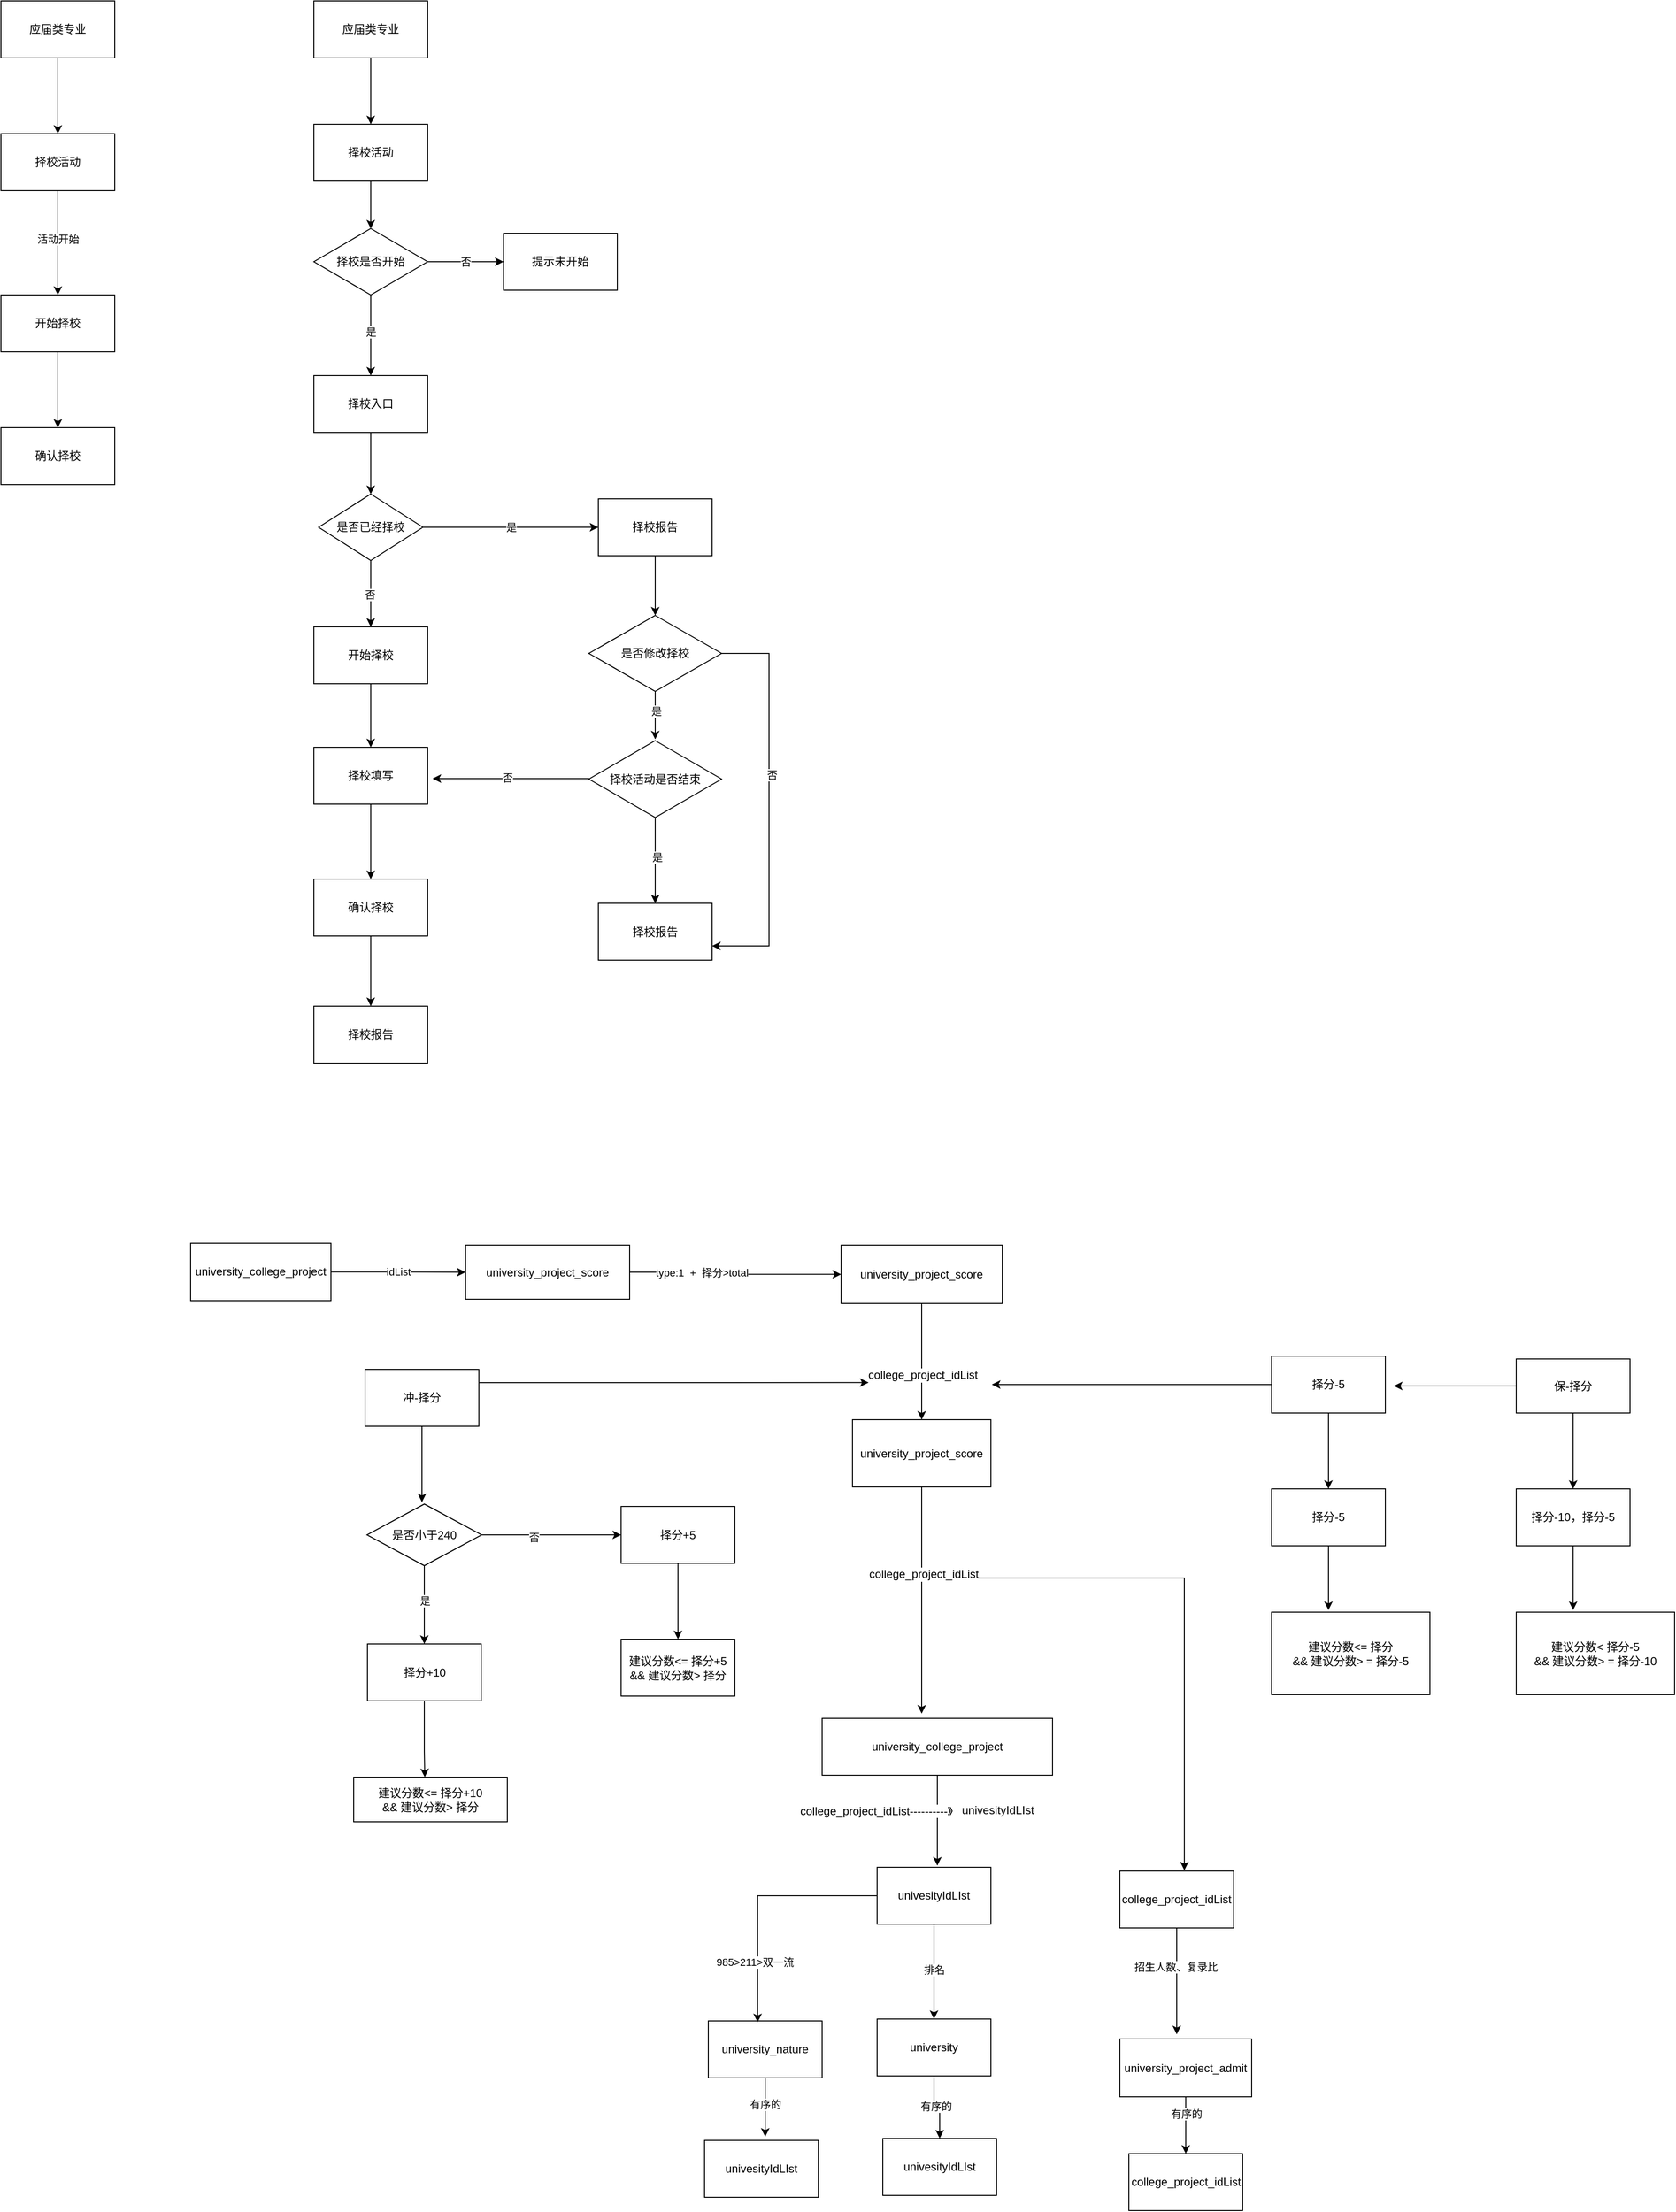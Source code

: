 <mxfile version="24.7.7">
  <diagram name="第 1 页" id="IfR0F0eXtp_YUX7GGGnf">
    <mxGraphModel dx="1647" dy="893" grid="0" gridSize="10" guides="1" tooltips="1" connect="1" arrows="1" fold="1" page="0" pageScale="1" pageWidth="827" pageHeight="1169" math="0" shadow="0">
      <root>
        <mxCell id="0" />
        <mxCell id="1" parent="0" />
        <mxCell id="ESgD27TMCKR_9v-paacK-3" value="" style="edgeStyle=orthogonalEdgeStyle;rounded=0;orthogonalLoop=1;jettySize=auto;html=1;" parent="1" source="ESgD27TMCKR_9v-paacK-1" target="ESgD27TMCKR_9v-paacK-2" edge="1">
          <mxGeometry relative="1" as="geometry" />
        </mxCell>
        <mxCell id="ESgD27TMCKR_9v-paacK-4" value="活动开始" style="edgeLabel;html=1;align=center;verticalAlign=middle;resizable=0;points=[];" parent="ESgD27TMCKR_9v-paacK-3" vertex="1" connectable="0">
          <mxGeometry x="-0.081" relative="1" as="geometry">
            <mxPoint as="offset" />
          </mxGeometry>
        </mxCell>
        <mxCell id="ESgD27TMCKR_9v-paacK-1" value="择校活动" style="rounded=0;whiteSpace=wrap;html=1;" parent="1" vertex="1">
          <mxGeometry x="320" y="240" width="120" height="60" as="geometry" />
        </mxCell>
        <mxCell id="ESgD27TMCKR_9v-paacK-9" value="" style="edgeStyle=orthogonalEdgeStyle;rounded=0;orthogonalLoop=1;jettySize=auto;html=1;" parent="1" source="ESgD27TMCKR_9v-paacK-2" target="ESgD27TMCKR_9v-paacK-8" edge="1">
          <mxGeometry relative="1" as="geometry" />
        </mxCell>
        <mxCell id="ESgD27TMCKR_9v-paacK-2" value="开始择校" style="whiteSpace=wrap;html=1;rounded=0;" parent="1" vertex="1">
          <mxGeometry x="320" y="410" width="120" height="60" as="geometry" />
        </mxCell>
        <mxCell id="ESgD27TMCKR_9v-paacK-7" style="edgeStyle=orthogonalEdgeStyle;rounded=0;orthogonalLoop=1;jettySize=auto;html=1;entryX=0.5;entryY=0;entryDx=0;entryDy=0;" parent="1" source="ESgD27TMCKR_9v-paacK-5" target="ESgD27TMCKR_9v-paacK-1" edge="1">
          <mxGeometry relative="1" as="geometry" />
        </mxCell>
        <mxCell id="ESgD27TMCKR_9v-paacK-5" value="应届类专业" style="rounded=0;whiteSpace=wrap;html=1;" parent="1" vertex="1">
          <mxGeometry x="320" y="100" width="120" height="60" as="geometry" />
        </mxCell>
        <mxCell id="ESgD27TMCKR_9v-paacK-8" value="确认择校" style="whiteSpace=wrap;html=1;rounded=0;" parent="1" vertex="1">
          <mxGeometry x="320" y="550" width="120" height="60" as="geometry" />
        </mxCell>
        <mxCell id="ESgD27TMCKR_9v-paacK-29" style="edgeStyle=orthogonalEdgeStyle;rounded=0;orthogonalLoop=1;jettySize=auto;html=1;entryX=0.5;entryY=0;entryDx=0;entryDy=0;" parent="1" source="ESgD27TMCKR_9v-paacK-10" target="ESgD27TMCKR_9v-paacK-11" edge="1">
          <mxGeometry relative="1" as="geometry" />
        </mxCell>
        <mxCell id="ESgD27TMCKR_9v-paacK-10" value="应届类专业" style="rounded=0;whiteSpace=wrap;html=1;" parent="1" vertex="1">
          <mxGeometry x="650" y="100" width="120" height="60" as="geometry" />
        </mxCell>
        <mxCell id="ESgD27TMCKR_9v-paacK-14" value="" style="edgeStyle=orthogonalEdgeStyle;rounded=0;orthogonalLoop=1;jettySize=auto;html=1;" parent="1" source="ESgD27TMCKR_9v-paacK-11" target="ESgD27TMCKR_9v-paacK-13" edge="1">
          <mxGeometry relative="1" as="geometry" />
        </mxCell>
        <mxCell id="ESgD27TMCKR_9v-paacK-11" value="择校活动" style="rounded=0;whiteSpace=wrap;html=1;" parent="1" vertex="1">
          <mxGeometry x="650" y="230" width="120" height="60" as="geometry" />
        </mxCell>
        <mxCell id="ESgD27TMCKR_9v-paacK-16" value="" style="edgeStyle=orthogonalEdgeStyle;rounded=0;orthogonalLoop=1;jettySize=auto;html=1;" parent="1" source="ESgD27TMCKR_9v-paacK-13" target="ESgD27TMCKR_9v-paacK-15" edge="1">
          <mxGeometry relative="1" as="geometry" />
        </mxCell>
        <mxCell id="ESgD27TMCKR_9v-paacK-17" value="是" style="edgeLabel;html=1;align=center;verticalAlign=middle;resizable=0;points=[];" parent="ESgD27TMCKR_9v-paacK-16" vertex="1" connectable="0">
          <mxGeometry x="-0.077" y="1" relative="1" as="geometry">
            <mxPoint x="-1" as="offset" />
          </mxGeometry>
        </mxCell>
        <mxCell id="ESgD27TMCKR_9v-paacK-19" value="否" style="edgeStyle=orthogonalEdgeStyle;rounded=0;orthogonalLoop=1;jettySize=auto;html=1;" parent="1" source="ESgD27TMCKR_9v-paacK-13" target="ESgD27TMCKR_9v-paacK-18" edge="1">
          <mxGeometry relative="1" as="geometry" />
        </mxCell>
        <mxCell id="ESgD27TMCKR_9v-paacK-13" value="择校是否开始" style="rhombus;whiteSpace=wrap;html=1;rounded=0;" parent="1" vertex="1">
          <mxGeometry x="650" y="340" width="120" height="70" as="geometry" />
        </mxCell>
        <mxCell id="ESgD27TMCKR_9v-paacK-21" value="" style="edgeStyle=orthogonalEdgeStyle;rounded=0;orthogonalLoop=1;jettySize=auto;html=1;" parent="1" source="ESgD27TMCKR_9v-paacK-15" target="ESgD27TMCKR_9v-paacK-20" edge="1">
          <mxGeometry relative="1" as="geometry" />
        </mxCell>
        <mxCell id="ESgD27TMCKR_9v-paacK-15" value="择校入口" style="whiteSpace=wrap;html=1;rounded=0;" parent="1" vertex="1">
          <mxGeometry x="650" y="495" width="120" height="60" as="geometry" />
        </mxCell>
        <mxCell id="ESgD27TMCKR_9v-paacK-18" value="提示未开始" style="whiteSpace=wrap;html=1;rounded=0;" parent="1" vertex="1">
          <mxGeometry x="850" y="345" width="120" height="60" as="geometry" />
        </mxCell>
        <mxCell id="ESgD27TMCKR_9v-paacK-23" value="是" style="edgeStyle=orthogonalEdgeStyle;rounded=0;orthogonalLoop=1;jettySize=auto;html=1;" parent="1" source="ESgD27TMCKR_9v-paacK-20" target="ESgD27TMCKR_9v-paacK-22" edge="1">
          <mxGeometry relative="1" as="geometry" />
        </mxCell>
        <mxCell id="ESgD27TMCKR_9v-paacK-25" value="" style="edgeStyle=orthogonalEdgeStyle;rounded=0;orthogonalLoop=1;jettySize=auto;html=1;" parent="1" source="ESgD27TMCKR_9v-paacK-20" target="ESgD27TMCKR_9v-paacK-24" edge="1">
          <mxGeometry relative="1" as="geometry" />
        </mxCell>
        <mxCell id="ESgD27TMCKR_9v-paacK-26" value="否" style="edgeLabel;html=1;align=center;verticalAlign=middle;resizable=0;points=[];" parent="ESgD27TMCKR_9v-paacK-25" vertex="1" connectable="0">
          <mxGeometry x="0.022" y="-1" relative="1" as="geometry">
            <mxPoint as="offset" />
          </mxGeometry>
        </mxCell>
        <mxCell id="ESgD27TMCKR_9v-paacK-20" value="是否已经择校" style="rhombus;whiteSpace=wrap;html=1;rounded=0;" parent="1" vertex="1">
          <mxGeometry x="655" y="620" width="110" height="70" as="geometry" />
        </mxCell>
        <mxCell id="ESgD27TMCKR_9v-paacK-36" value="" style="edgeStyle=orthogonalEdgeStyle;rounded=0;orthogonalLoop=1;jettySize=auto;html=1;" parent="1" source="ESgD27TMCKR_9v-paacK-22" target="ESgD27TMCKR_9v-paacK-35" edge="1">
          <mxGeometry relative="1" as="geometry" />
        </mxCell>
        <mxCell id="ESgD27TMCKR_9v-paacK-22" value="择校报告" style="whiteSpace=wrap;html=1;rounded=0;" parent="1" vertex="1">
          <mxGeometry x="950" y="625" width="120" height="60" as="geometry" />
        </mxCell>
        <mxCell id="ESgD27TMCKR_9v-paacK-34" style="edgeStyle=orthogonalEdgeStyle;rounded=0;orthogonalLoop=1;jettySize=auto;html=1;entryX=0.5;entryY=0;entryDx=0;entryDy=0;" parent="1" source="ESgD27TMCKR_9v-paacK-24" target="ESgD27TMCKR_9v-paacK-27" edge="1">
          <mxGeometry relative="1" as="geometry">
            <mxPoint x="710" y="870" as="targetPoint" />
          </mxGeometry>
        </mxCell>
        <mxCell id="ESgD27TMCKR_9v-paacK-24" value="开始择校" style="whiteSpace=wrap;html=1;rounded=0;" parent="1" vertex="1">
          <mxGeometry x="650" y="760" width="120" height="60" as="geometry" />
        </mxCell>
        <mxCell id="ESgD27TMCKR_9v-paacK-31" value="" style="edgeStyle=orthogonalEdgeStyle;rounded=0;orthogonalLoop=1;jettySize=auto;html=1;" parent="1" source="ESgD27TMCKR_9v-paacK-27" target="ESgD27TMCKR_9v-paacK-30" edge="1">
          <mxGeometry relative="1" as="geometry" />
        </mxCell>
        <mxCell id="ESgD27TMCKR_9v-paacK-27" value="择校填写" style="whiteSpace=wrap;html=1;rounded=0;" parent="1" vertex="1">
          <mxGeometry x="650" y="887" width="120" height="60" as="geometry" />
        </mxCell>
        <mxCell id="ESgD27TMCKR_9v-paacK-41" value="" style="edgeStyle=orthogonalEdgeStyle;rounded=0;orthogonalLoop=1;jettySize=auto;html=1;" parent="1" source="ESgD27TMCKR_9v-paacK-30" target="ESgD27TMCKR_9v-paacK-40" edge="1">
          <mxGeometry relative="1" as="geometry" />
        </mxCell>
        <mxCell id="ESgD27TMCKR_9v-paacK-30" value="确认择校" style="whiteSpace=wrap;html=1;rounded=0;" parent="1" vertex="1">
          <mxGeometry x="650" y="1026" width="120" height="60" as="geometry" />
        </mxCell>
        <mxCell id="ESgD27TMCKR_9v-paacK-49" style="edgeStyle=orthogonalEdgeStyle;rounded=0;orthogonalLoop=1;jettySize=auto;html=1;" parent="1" source="ESgD27TMCKR_9v-paacK-35" edge="1">
          <mxGeometry relative="1" as="geometry">
            <mxPoint x="1010" y="878.674" as="targetPoint" />
          </mxGeometry>
        </mxCell>
        <mxCell id="ESgD27TMCKR_9v-paacK-52" value="是" style="edgeLabel;html=1;align=center;verticalAlign=middle;resizable=0;points=[];" parent="ESgD27TMCKR_9v-paacK-49" vertex="1" connectable="0">
          <mxGeometry x="-0.192" y="1" relative="1" as="geometry">
            <mxPoint as="offset" />
          </mxGeometry>
        </mxCell>
        <mxCell id="ESgD27TMCKR_9v-paacK-61" style="edgeStyle=orthogonalEdgeStyle;rounded=0;orthogonalLoop=1;jettySize=auto;html=1;entryX=1;entryY=0.75;entryDx=0;entryDy=0;" parent="1" source="ESgD27TMCKR_9v-paacK-35" target="ESgD27TMCKR_9v-paacK-58" edge="1">
          <mxGeometry relative="1" as="geometry">
            <Array as="points">
              <mxPoint x="1130" y="788" />
              <mxPoint x="1130" y="1097" />
            </Array>
          </mxGeometry>
        </mxCell>
        <mxCell id="ESgD27TMCKR_9v-paacK-62" value="否" style="edgeLabel;html=1;align=center;verticalAlign=middle;resizable=0;points=[];" parent="ESgD27TMCKR_9v-paacK-61" vertex="1" connectable="0">
          <mxGeometry x="-0.149" y="3" relative="1" as="geometry">
            <mxPoint as="offset" />
          </mxGeometry>
        </mxCell>
        <mxCell id="ESgD27TMCKR_9v-paacK-35" value="是否修改择校" style="rhombus;whiteSpace=wrap;html=1;rounded=0;" parent="1" vertex="1">
          <mxGeometry x="940" y="748" width="140" height="80" as="geometry" />
        </mxCell>
        <mxCell id="ESgD27TMCKR_9v-paacK-40" value="择校报告" style="whiteSpace=wrap;html=1;rounded=0;" parent="1" vertex="1">
          <mxGeometry x="650" y="1160" width="120" height="60" as="geometry" />
        </mxCell>
        <mxCell id="ESgD27TMCKR_9v-paacK-50" style="edgeStyle=orthogonalEdgeStyle;rounded=0;orthogonalLoop=1;jettySize=auto;html=1;" parent="1" source="ESgD27TMCKR_9v-paacK-48" edge="1">
          <mxGeometry relative="1" as="geometry">
            <mxPoint x="775.226" y="920" as="targetPoint" />
          </mxGeometry>
        </mxCell>
        <mxCell id="ESgD27TMCKR_9v-paacK-51" value="否" style="edgeLabel;html=1;align=center;verticalAlign=middle;resizable=0;points=[];" parent="ESgD27TMCKR_9v-paacK-50" vertex="1" connectable="0">
          <mxGeometry x="0.05" y="-1" relative="1" as="geometry">
            <mxPoint as="offset" />
          </mxGeometry>
        </mxCell>
        <mxCell id="ESgD27TMCKR_9v-paacK-59" value="" style="edgeStyle=orthogonalEdgeStyle;rounded=0;orthogonalLoop=1;jettySize=auto;html=1;" parent="1" source="ESgD27TMCKR_9v-paacK-48" target="ESgD27TMCKR_9v-paacK-58" edge="1">
          <mxGeometry relative="1" as="geometry" />
        </mxCell>
        <mxCell id="ESgD27TMCKR_9v-paacK-60" value="是" style="edgeLabel;html=1;align=center;verticalAlign=middle;resizable=0;points=[];" parent="ESgD27TMCKR_9v-paacK-59" vertex="1" connectable="0">
          <mxGeometry x="-0.072" y="2" relative="1" as="geometry">
            <mxPoint as="offset" />
          </mxGeometry>
        </mxCell>
        <mxCell id="ESgD27TMCKR_9v-paacK-48" value="择校活动是否结束" style="rhombus;whiteSpace=wrap;html=1;rounded=0;" parent="1" vertex="1">
          <mxGeometry x="940" y="880" width="140" height="81" as="geometry" />
        </mxCell>
        <mxCell id="ESgD27TMCKR_9v-paacK-58" value="择校报告" style="whiteSpace=wrap;html=1;rounded=0;" parent="1" vertex="1">
          <mxGeometry x="950" y="1051.5" width="120" height="60" as="geometry" />
        </mxCell>
        <mxCell id="F_RI2bbC2qj9kSmaWtf--4" value="idList" style="edgeStyle=orthogonalEdgeStyle;rounded=0;orthogonalLoop=1;jettySize=auto;html=1;" edge="1" parent="1" source="F_RI2bbC2qj9kSmaWtf--1" target="F_RI2bbC2qj9kSmaWtf--3">
          <mxGeometry relative="1" as="geometry" />
        </mxCell>
        <mxCell id="F_RI2bbC2qj9kSmaWtf--1" value="&lt;span style=&quot;font-size: 12px;&quot;&gt;university_college_project&lt;/span&gt;" style="rounded=0;whiteSpace=wrap;html=1;" vertex="1" parent="1">
          <mxGeometry x="520" y="1410" width="148" height="60.5" as="geometry" />
        </mxCell>
        <mxCell id="F_RI2bbC2qj9kSmaWtf--6" value="" style="edgeStyle=orthogonalEdgeStyle;rounded=0;orthogonalLoop=1;jettySize=auto;html=1;" edge="1" parent="1" source="F_RI2bbC2qj9kSmaWtf--3" target="F_RI2bbC2qj9kSmaWtf--5">
          <mxGeometry relative="1" as="geometry" />
        </mxCell>
        <mxCell id="F_RI2bbC2qj9kSmaWtf--7" value="type:1&amp;nbsp; +&amp;nbsp; 择分&amp;gt;total" style="edgeLabel;html=1;align=center;verticalAlign=middle;resizable=0;points=[];" vertex="1" connectable="0" parent="F_RI2bbC2qj9kSmaWtf--6">
          <mxGeometry x="-0.46" relative="1" as="geometry">
            <mxPoint x="15" as="offset" />
          </mxGeometry>
        </mxCell>
        <mxCell id="F_RI2bbC2qj9kSmaWtf--3" value="university_project_score" style="whiteSpace=wrap;html=1;rounded=0;" vertex="1" parent="1">
          <mxGeometry x="810" y="1412" width="173" height="57" as="geometry" />
        </mxCell>
        <mxCell id="F_RI2bbC2qj9kSmaWtf--9" value="" style="edgeStyle=orthogonalEdgeStyle;rounded=0;orthogonalLoop=1;jettySize=auto;html=1;" edge="1" parent="1" source="F_RI2bbC2qj9kSmaWtf--5" target="F_RI2bbC2qj9kSmaWtf--8">
          <mxGeometry relative="1" as="geometry" />
        </mxCell>
        <mxCell id="F_RI2bbC2qj9kSmaWtf--10" value="&lt;span style=&quot;font-size: 12px; text-wrap: wrap;&quot;&gt;college_project_idList&lt;/span&gt;" style="edgeLabel;html=1;align=center;verticalAlign=middle;resizable=0;points=[];" vertex="1" connectable="0" parent="F_RI2bbC2qj9kSmaWtf--9">
          <mxGeometry x="0.236" y="1" relative="1" as="geometry">
            <mxPoint as="offset" />
          </mxGeometry>
        </mxCell>
        <mxCell id="F_RI2bbC2qj9kSmaWtf--5" value="university_project_score" style="whiteSpace=wrap;html=1;rounded=0;" vertex="1" parent="1">
          <mxGeometry x="1206" y="1412" width="170" height="61.5" as="geometry" />
        </mxCell>
        <mxCell id="F_RI2bbC2qj9kSmaWtf--61" style="edgeStyle=orthogonalEdgeStyle;rounded=0;orthogonalLoop=1;jettySize=auto;html=1;" edge="1" parent="1" source="F_RI2bbC2qj9kSmaWtf--8">
          <mxGeometry relative="1" as="geometry">
            <mxPoint x="1291" y="1906" as="targetPoint" />
          </mxGeometry>
        </mxCell>
        <mxCell id="F_RI2bbC2qj9kSmaWtf--70" value="&lt;span style=&quot;font-size: 12px; text-wrap: wrap;&quot;&gt;college_project_idList&lt;/span&gt;" style="edgeLabel;html=1;align=center;verticalAlign=middle;resizable=0;points=[];" vertex="1" connectable="0" parent="F_RI2bbC2qj9kSmaWtf--61">
          <mxGeometry x="-0.23" y="2" relative="1" as="geometry">
            <mxPoint as="offset" />
          </mxGeometry>
        </mxCell>
        <mxCell id="F_RI2bbC2qj9kSmaWtf--8" value="&lt;span style=&quot;font-size: 12px;&quot;&gt;university_project_score&lt;/span&gt;" style="whiteSpace=wrap;html=1;rounded=0;" vertex="1" parent="1">
          <mxGeometry x="1218" y="1596" width="146" height="71" as="geometry" />
        </mxCell>
        <mxCell id="F_RI2bbC2qj9kSmaWtf--13" value="" style="edgeStyle=orthogonalEdgeStyle;rounded=0;orthogonalLoop=1;jettySize=auto;html=1;" edge="1" parent="1" source="F_RI2bbC2qj9kSmaWtf--11">
          <mxGeometry relative="1" as="geometry">
            <mxPoint x="764" y="1683" as="targetPoint" />
          </mxGeometry>
        </mxCell>
        <mxCell id="F_RI2bbC2qj9kSmaWtf--54" style="edgeStyle=orthogonalEdgeStyle;rounded=0;orthogonalLoop=1;jettySize=auto;html=1;" edge="1" parent="1" source="F_RI2bbC2qj9kSmaWtf--11">
          <mxGeometry relative="1" as="geometry">
            <mxPoint x="1235.003" y="1556.903" as="targetPoint" />
            <Array as="points">
              <mxPoint x="928" y="1557" />
              <mxPoint x="928" y="1557" />
            </Array>
          </mxGeometry>
        </mxCell>
        <mxCell id="F_RI2bbC2qj9kSmaWtf--11" value="冲-择分" style="whiteSpace=wrap;html=1;" vertex="1" parent="1">
          <mxGeometry x="704" y="1543" width="120" height="60" as="geometry" />
        </mxCell>
        <mxCell id="F_RI2bbC2qj9kSmaWtf--17" value="" style="edgeStyle=orthogonalEdgeStyle;rounded=0;orthogonalLoop=1;jettySize=auto;html=1;" edge="1" parent="1" source="F_RI2bbC2qj9kSmaWtf--15" target="F_RI2bbC2qj9kSmaWtf--16">
          <mxGeometry relative="1" as="geometry" />
        </mxCell>
        <mxCell id="F_RI2bbC2qj9kSmaWtf--18" value="是" style="edgeLabel;html=1;align=center;verticalAlign=middle;resizable=0;points=[];" vertex="1" connectable="0" parent="F_RI2bbC2qj9kSmaWtf--17">
          <mxGeometry x="-0.116" relative="1" as="geometry">
            <mxPoint as="offset" />
          </mxGeometry>
        </mxCell>
        <mxCell id="F_RI2bbC2qj9kSmaWtf--22" value="" style="edgeStyle=orthogonalEdgeStyle;rounded=0;orthogonalLoop=1;jettySize=auto;html=1;" edge="1" parent="1" source="F_RI2bbC2qj9kSmaWtf--15" target="F_RI2bbC2qj9kSmaWtf--21">
          <mxGeometry relative="1" as="geometry" />
        </mxCell>
        <mxCell id="F_RI2bbC2qj9kSmaWtf--23" value="否" style="edgeLabel;html=1;align=center;verticalAlign=middle;resizable=0;points=[];" vertex="1" connectable="0" parent="F_RI2bbC2qj9kSmaWtf--22">
          <mxGeometry x="-0.259" y="-2" relative="1" as="geometry">
            <mxPoint as="offset" />
          </mxGeometry>
        </mxCell>
        <mxCell id="F_RI2bbC2qj9kSmaWtf--15" value="是否小于240" style="rhombus;whiteSpace=wrap;html=1;" vertex="1" parent="1">
          <mxGeometry x="706" y="1685" width="121" height="65" as="geometry" />
        </mxCell>
        <mxCell id="F_RI2bbC2qj9kSmaWtf--20" value="" style="edgeStyle=orthogonalEdgeStyle;rounded=0;orthogonalLoop=1;jettySize=auto;html=1;" edge="1" parent="1" source="F_RI2bbC2qj9kSmaWtf--16" target="F_RI2bbC2qj9kSmaWtf--19">
          <mxGeometry relative="1" as="geometry">
            <Array as="points">
              <mxPoint x="767" y="1946" />
              <mxPoint x="767" y="1946" />
            </Array>
          </mxGeometry>
        </mxCell>
        <mxCell id="F_RI2bbC2qj9kSmaWtf--16" value="择分+10" style="whiteSpace=wrap;html=1;" vertex="1" parent="1">
          <mxGeometry x="706.5" y="1832.5" width="120" height="60" as="geometry" />
        </mxCell>
        <mxCell id="F_RI2bbC2qj9kSmaWtf--19" value="建议分数&amp;lt;= 择分+10&lt;br&gt;&amp;amp;&amp;amp; 建议分数&amp;gt; 择分" style="whiteSpace=wrap;html=1;" vertex="1" parent="1">
          <mxGeometry x="692" y="1973" width="162" height="47" as="geometry" />
        </mxCell>
        <mxCell id="F_RI2bbC2qj9kSmaWtf--25" value="" style="edgeStyle=orthogonalEdgeStyle;rounded=0;orthogonalLoop=1;jettySize=auto;html=1;" edge="1" parent="1" source="F_RI2bbC2qj9kSmaWtf--21" target="F_RI2bbC2qj9kSmaWtf--24">
          <mxGeometry relative="1" as="geometry" />
        </mxCell>
        <mxCell id="F_RI2bbC2qj9kSmaWtf--21" value="择分+5" style="whiteSpace=wrap;html=1;" vertex="1" parent="1">
          <mxGeometry x="974" y="1687.5" width="120" height="60" as="geometry" />
        </mxCell>
        <mxCell id="F_RI2bbC2qj9kSmaWtf--24" value="建议分数&amp;lt;= 择分+5&lt;br&gt;&amp;amp;&amp;amp; 建议分数&amp;gt; 择分" style="whiteSpace=wrap;html=1;" vertex="1" parent="1">
          <mxGeometry x="974" y="1827.5" width="120" height="60" as="geometry" />
        </mxCell>
        <mxCell id="F_RI2bbC2qj9kSmaWtf--26" value="" style="edgeStyle=orthogonalEdgeStyle;rounded=0;orthogonalLoop=1;jettySize=auto;html=1;" edge="1" parent="1" source="F_RI2bbC2qj9kSmaWtf--27">
          <mxGeometry relative="1" as="geometry">
            <mxPoint x="1720" y="1669" as="targetPoint" />
          </mxGeometry>
        </mxCell>
        <mxCell id="F_RI2bbC2qj9kSmaWtf--59" style="edgeStyle=orthogonalEdgeStyle;rounded=0;orthogonalLoop=1;jettySize=auto;html=1;" edge="1" parent="1" source="F_RI2bbC2qj9kSmaWtf--27">
          <mxGeometry relative="1" as="geometry">
            <mxPoint x="1365.003" y="1559" as="targetPoint" />
          </mxGeometry>
        </mxCell>
        <mxCell id="F_RI2bbC2qj9kSmaWtf--27" value="&lt;meta charset=&quot;utf-8&quot;&gt;&lt;span style=&quot;color: rgb(0, 0, 0); font-family: Helvetica; font-size: 12px; font-style: normal; font-variant-ligatures: normal; font-variant-caps: normal; font-weight: 400; letter-spacing: normal; orphans: 2; text-align: center; text-indent: 0px; text-transform: none; widows: 2; word-spacing: 0px; -webkit-text-stroke-width: 0px; white-space: normal; background-color: rgb(255, 255, 255); text-decoration-thickness: initial; text-decoration-style: initial; text-decoration-color: initial; display: inline !important; float: none;&quot;&gt;择分-5&lt;/span&gt;" style="whiteSpace=wrap;html=1;" vertex="1" parent="1">
          <mxGeometry x="1660" y="1529" width="120" height="60" as="geometry" />
        </mxCell>
        <mxCell id="F_RI2bbC2qj9kSmaWtf--35" value="建议分数&amp;lt;= 择分&lt;br&gt;&amp;amp;&amp;amp; 建议分数&amp;gt; = 择分-5" style="whiteSpace=wrap;html=1;" vertex="1" parent="1">
          <mxGeometry x="1660" y="1799" width="167" height="87" as="geometry" />
        </mxCell>
        <mxCell id="F_RI2bbC2qj9kSmaWtf--42" style="edgeStyle=orthogonalEdgeStyle;rounded=0;orthogonalLoop=1;jettySize=auto;html=1;" edge="1" parent="1" source="F_RI2bbC2qj9kSmaWtf--41">
          <mxGeometry relative="1" as="geometry">
            <mxPoint x="1720" y="1796.792" as="targetPoint" />
          </mxGeometry>
        </mxCell>
        <mxCell id="F_RI2bbC2qj9kSmaWtf--41" value="择分-5" style="rounded=0;whiteSpace=wrap;html=1;" vertex="1" parent="1">
          <mxGeometry x="1660" y="1669" width="120" height="60" as="geometry" />
        </mxCell>
        <mxCell id="F_RI2bbC2qj9kSmaWtf--43" value="" style="edgeStyle=orthogonalEdgeStyle;rounded=0;orthogonalLoop=1;jettySize=auto;html=1;" edge="1" parent="1" source="F_RI2bbC2qj9kSmaWtf--44">
          <mxGeometry relative="1" as="geometry">
            <mxPoint x="1978" y="1669" as="targetPoint" />
          </mxGeometry>
        </mxCell>
        <mxCell id="F_RI2bbC2qj9kSmaWtf--60" style="edgeStyle=orthogonalEdgeStyle;rounded=0;orthogonalLoop=1;jettySize=auto;html=1;" edge="1" parent="1" source="F_RI2bbC2qj9kSmaWtf--44">
          <mxGeometry relative="1" as="geometry">
            <mxPoint x="1789.003" y="1560.5" as="targetPoint" />
          </mxGeometry>
        </mxCell>
        <mxCell id="F_RI2bbC2qj9kSmaWtf--44" value="保-择分" style="whiteSpace=wrap;html=1;" vertex="1" parent="1">
          <mxGeometry x="1918" y="1532" width="120" height="57" as="geometry" />
        </mxCell>
        <mxCell id="F_RI2bbC2qj9kSmaWtf--45" value="建议分数&amp;lt; 择分-5&lt;br&gt;&amp;amp;&amp;amp; 建议分数&amp;gt; = 择分-10" style="whiteSpace=wrap;html=1;" vertex="1" parent="1">
          <mxGeometry x="1918" y="1799" width="167" height="87" as="geometry" />
        </mxCell>
        <mxCell id="F_RI2bbC2qj9kSmaWtf--46" style="edgeStyle=orthogonalEdgeStyle;rounded=0;orthogonalLoop=1;jettySize=auto;html=1;" edge="1" parent="1" source="F_RI2bbC2qj9kSmaWtf--47">
          <mxGeometry relative="1" as="geometry">
            <mxPoint x="1978" y="1796.792" as="targetPoint" />
          </mxGeometry>
        </mxCell>
        <mxCell id="F_RI2bbC2qj9kSmaWtf--47" value="择分-10，择分-5" style="rounded=0;whiteSpace=wrap;html=1;" vertex="1" parent="1">
          <mxGeometry x="1918" y="1669" width="120" height="60" as="geometry" />
        </mxCell>
        <mxCell id="F_RI2bbC2qj9kSmaWtf--72" style="edgeStyle=orthogonalEdgeStyle;rounded=0;orthogonalLoop=1;jettySize=auto;html=1;" edge="1" parent="1" source="F_RI2bbC2qj9kSmaWtf--64">
          <mxGeometry relative="1" as="geometry">
            <mxPoint x="1307.5" y="2066.236" as="targetPoint" />
          </mxGeometry>
        </mxCell>
        <mxCell id="F_RI2bbC2qj9kSmaWtf--103" value="&lt;span style=&quot;font-size: 12px; text-wrap: wrap;&quot;&gt;univesityIdLIst&lt;/span&gt;" style="edgeLabel;html=1;align=center;verticalAlign=middle;resizable=0;points=[];" vertex="1" connectable="0" parent="F_RI2bbC2qj9kSmaWtf--72">
          <mxGeometry x="-0.217" relative="1" as="geometry">
            <mxPoint x="63" y="-1" as="offset" />
          </mxGeometry>
        </mxCell>
        <mxCell id="F_RI2bbC2qj9kSmaWtf--64" value="&lt;span style=&quot;font-size: 12px;&quot;&gt;university_college_project&lt;/span&gt;" style="rounded=0;whiteSpace=wrap;html=1;" vertex="1" parent="1">
          <mxGeometry x="1186" y="1911" width="243" height="60" as="geometry" />
        </mxCell>
        <mxCell id="F_RI2bbC2qj9kSmaWtf--92" value="" style="edgeStyle=orthogonalEdgeStyle;rounded=0;orthogonalLoop=1;jettySize=auto;html=1;" edge="1" parent="1" source="F_RI2bbC2qj9kSmaWtf--71" target="F_RI2bbC2qj9kSmaWtf--91">
          <mxGeometry relative="1" as="geometry" />
        </mxCell>
        <mxCell id="F_RI2bbC2qj9kSmaWtf--102" value="排名" style="edgeLabel;html=1;align=center;verticalAlign=middle;resizable=0;points=[];" vertex="1" connectable="0" parent="F_RI2bbC2qj9kSmaWtf--92">
          <mxGeometry x="-0.037" relative="1" as="geometry">
            <mxPoint as="offset" />
          </mxGeometry>
        </mxCell>
        <mxCell id="F_RI2bbC2qj9kSmaWtf--71" value="univesityIdLIst" style="rounded=0;whiteSpace=wrap;html=1;" vertex="1" parent="1">
          <mxGeometry x="1244" y="2068" width="120" height="60" as="geometry" />
        </mxCell>
        <mxCell id="F_RI2bbC2qj9kSmaWtf--89" style="edgeStyle=orthogonalEdgeStyle;rounded=0;orthogonalLoop=1;jettySize=auto;html=1;" edge="1" parent="1" source="F_RI2bbC2qj9kSmaWtf--73">
          <mxGeometry relative="1" as="geometry">
            <mxPoint x="1560" y="2244.125" as="targetPoint" />
          </mxGeometry>
        </mxCell>
        <mxCell id="F_RI2bbC2qj9kSmaWtf--90" value="招生人数、复录比" style="edgeLabel;html=1;align=center;verticalAlign=middle;resizable=0;points=[];" vertex="1" connectable="0" parent="F_RI2bbC2qj9kSmaWtf--89">
          <mxGeometry x="-0.27" y="-1" relative="1" as="geometry">
            <mxPoint as="offset" />
          </mxGeometry>
        </mxCell>
        <mxCell id="F_RI2bbC2qj9kSmaWtf--73" value="college_project_idList" style="rounded=0;whiteSpace=wrap;html=1;" vertex="1" parent="1">
          <mxGeometry x="1500" y="2072" width="120" height="60" as="geometry" />
        </mxCell>
        <mxCell id="F_RI2bbC2qj9kSmaWtf--76" value="" style="endArrow=classic;html=1;rounded=0;entryX=0.567;entryY=-0.013;entryDx=0;entryDy=0;entryPerimeter=0;" edge="1" parent="1" target="F_RI2bbC2qj9kSmaWtf--73">
          <mxGeometry width="50" height="50" relative="1" as="geometry">
            <mxPoint x="1350" y="1763" as="sourcePoint" />
            <mxPoint x="1628" y="1902" as="targetPoint" />
            <Array as="points">
              <mxPoint x="1568" y="1763" />
            </Array>
          </mxGeometry>
        </mxCell>
        <mxCell id="F_RI2bbC2qj9kSmaWtf--93" style="edgeStyle=orthogonalEdgeStyle;rounded=0;orthogonalLoop=1;jettySize=auto;html=1;" edge="1" parent="1" source="F_RI2bbC2qj9kSmaWtf--77">
          <mxGeometry relative="1" as="geometry">
            <mxPoint x="1126" y="2352.125" as="targetPoint" />
          </mxGeometry>
        </mxCell>
        <mxCell id="F_RI2bbC2qj9kSmaWtf--95" value="有序的" style="edgeLabel;html=1;align=center;verticalAlign=middle;resizable=0;points=[];" vertex="1" connectable="0" parent="F_RI2bbC2qj9kSmaWtf--93">
          <mxGeometry x="-0.102" relative="1" as="geometry">
            <mxPoint as="offset" />
          </mxGeometry>
        </mxCell>
        <mxCell id="F_RI2bbC2qj9kSmaWtf--77" value="&lt;span style=&quot;font-size: 12px;&quot;&gt;university_nature&lt;/span&gt;" style="whiteSpace=wrap;html=1;rounded=0;" vertex="1" parent="1">
          <mxGeometry x="1066" y="2230" width="120" height="60" as="geometry" />
        </mxCell>
        <mxCell id="F_RI2bbC2qj9kSmaWtf--82" style="edgeStyle=orthogonalEdgeStyle;rounded=0;orthogonalLoop=1;jettySize=auto;html=1;entryX=0.433;entryY=0.022;entryDx=0;entryDy=0;entryPerimeter=0;" edge="1" parent="1" source="F_RI2bbC2qj9kSmaWtf--71" target="F_RI2bbC2qj9kSmaWtf--77">
          <mxGeometry relative="1" as="geometry" />
        </mxCell>
        <mxCell id="F_RI2bbC2qj9kSmaWtf--85" value="985&amp;gt;211&amp;gt;双一流" style="edgeLabel;html=1;align=center;verticalAlign=middle;resizable=0;points=[];" vertex="1" connectable="0" parent="F_RI2bbC2qj9kSmaWtf--82">
          <mxGeometry x="0.508" y="-3" relative="1" as="geometry">
            <mxPoint as="offset" />
          </mxGeometry>
        </mxCell>
        <mxCell id="F_RI2bbC2qj9kSmaWtf--100" value="" style="edgeStyle=orthogonalEdgeStyle;rounded=0;orthogonalLoop=1;jettySize=auto;html=1;" edge="1" parent="1" source="F_RI2bbC2qj9kSmaWtf--84" target="F_RI2bbC2qj9kSmaWtf--99">
          <mxGeometry relative="1" as="geometry" />
        </mxCell>
        <mxCell id="F_RI2bbC2qj9kSmaWtf--101" value="有序的" style="edgeLabel;html=1;align=center;verticalAlign=middle;resizable=0;points=[];" vertex="1" connectable="0" parent="F_RI2bbC2qj9kSmaWtf--100">
          <mxGeometry x="-0.396" relative="1" as="geometry">
            <mxPoint as="offset" />
          </mxGeometry>
        </mxCell>
        <mxCell id="F_RI2bbC2qj9kSmaWtf--84" value="&lt;span style=&quot;font-size: 12px;&quot;&gt;university_project_admit&lt;/span&gt;" style="rounded=0;whiteSpace=wrap;html=1;" vertex="1" parent="1">
          <mxGeometry x="1500" y="2249" width="139" height="61" as="geometry" />
        </mxCell>
        <mxCell id="F_RI2bbC2qj9kSmaWtf--97" value="" style="edgeStyle=orthogonalEdgeStyle;rounded=0;orthogonalLoop=1;jettySize=auto;html=1;" edge="1" parent="1" source="F_RI2bbC2qj9kSmaWtf--91" target="F_RI2bbC2qj9kSmaWtf--96">
          <mxGeometry relative="1" as="geometry" />
        </mxCell>
        <mxCell id="F_RI2bbC2qj9kSmaWtf--98" value="有序的" style="edgeLabel;html=1;align=center;verticalAlign=middle;resizable=0;points=[];" vertex="1" connectable="0" parent="F_RI2bbC2qj9kSmaWtf--97">
          <mxGeometry x="-0.028" y="1" relative="1" as="geometry">
            <mxPoint as="offset" />
          </mxGeometry>
        </mxCell>
        <mxCell id="F_RI2bbC2qj9kSmaWtf--91" value="&lt;span style=&quot;font-size: 12px;&quot;&gt;university&lt;/span&gt;" style="whiteSpace=wrap;html=1;rounded=0;" vertex="1" parent="1">
          <mxGeometry x="1244" y="2228" width="120" height="60" as="geometry" />
        </mxCell>
        <mxCell id="F_RI2bbC2qj9kSmaWtf--94" value="univesityIdLIst" style="rounded=0;whiteSpace=wrap;html=1;" vertex="1" parent="1">
          <mxGeometry x="1062" y="2356" width="120" height="60" as="geometry" />
        </mxCell>
        <mxCell id="F_RI2bbC2qj9kSmaWtf--96" value="univesityIdLIst" style="whiteSpace=wrap;html=1;rounded=0;" vertex="1" parent="1">
          <mxGeometry x="1250" y="2354" width="120" height="60" as="geometry" />
        </mxCell>
        <mxCell id="F_RI2bbC2qj9kSmaWtf--99" value="college_project_idList" style="whiteSpace=wrap;html=1;rounded=0;" vertex="1" parent="1">
          <mxGeometry x="1509.5" y="2370" width="120" height="60" as="geometry" />
        </mxCell>
        <mxCell id="F_RI2bbC2qj9kSmaWtf--104" value="&lt;span style=&quot;color: rgb(0, 0, 0); font-family: Helvetica; font-size: 12px; font-style: normal; font-variant-ligatures: normal; font-variant-caps: normal; font-weight: 400; letter-spacing: normal; orphans: 2; text-align: center; text-indent: 0px; text-transform: none; widows: 2; word-spacing: 0px; -webkit-text-stroke-width: 0px; white-space: normal; background-color: rgb(255, 255, 255); text-decoration-thickness: initial; text-decoration-style: initial; text-decoration-color: initial; display: inline !important; float: none;&quot;&gt;college_project_idList----------》&lt;/span&gt;" style="text;whiteSpace=wrap;html=1;" vertex="1" parent="1">
          <mxGeometry x="1161" y="1995" width="169" height="36" as="geometry" />
        </mxCell>
      </root>
    </mxGraphModel>
  </diagram>
</mxfile>

